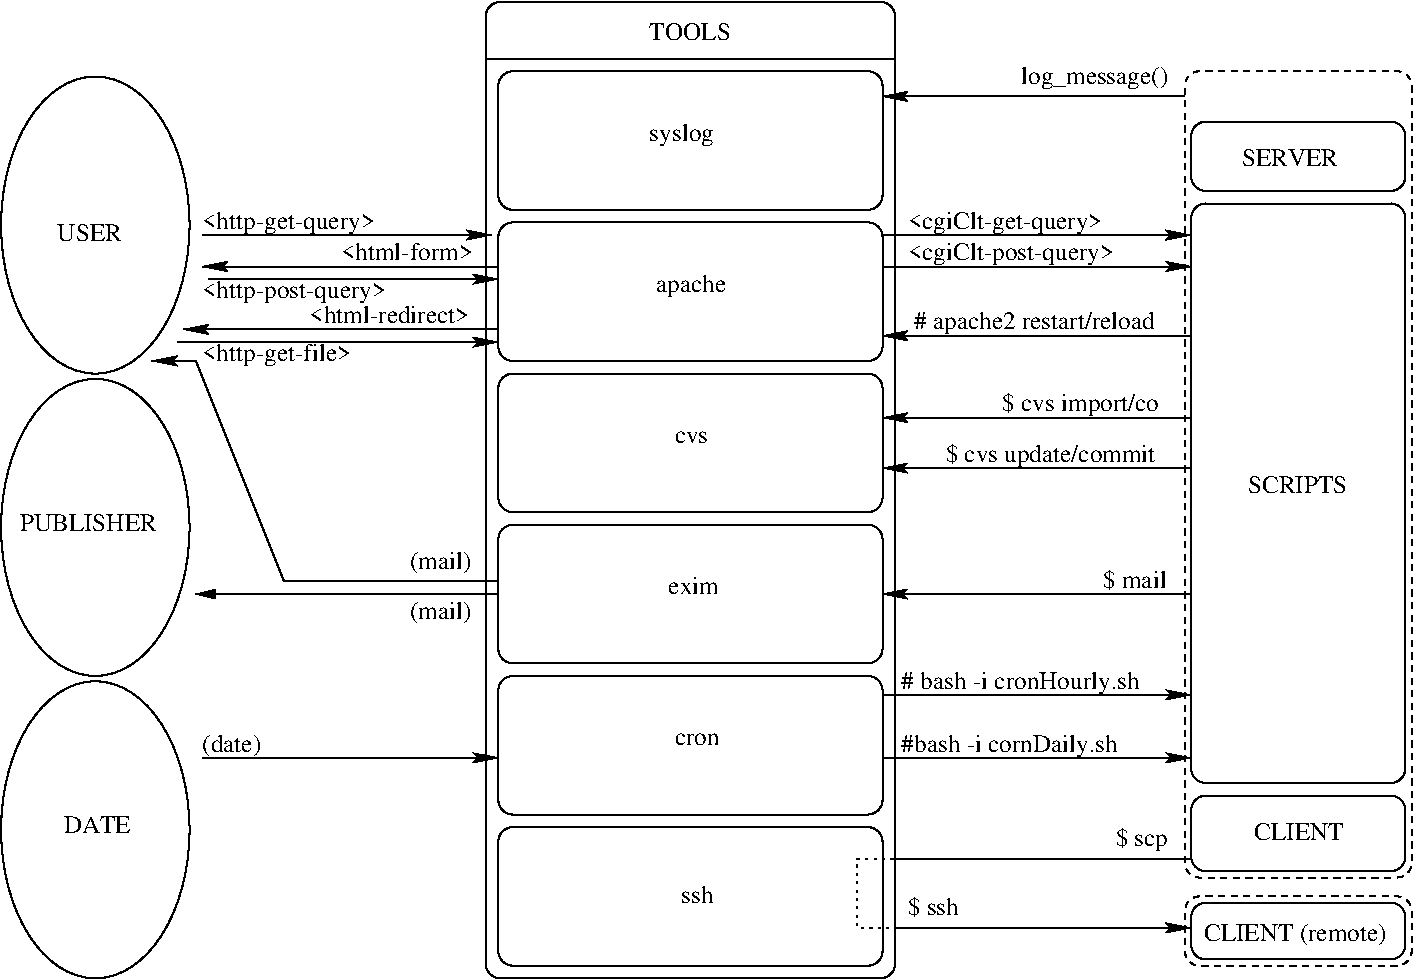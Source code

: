 #FIG 3.2  Produced by xfig version 3.2.5c
Landscape
Center
Metric
A4      
100.00
Single
-2
1200 2
1 2 0 1 0 7 50 -1 -1 0.000 1 0.0000 811 6274 673 1061 138 5213 1485 7335
1 2 0 1 0 7 50 -1 -1 0.000 1 0.0000 811 1954 673 1061 138 893 1485 3015
1 2 0 1 0 7 50 -1 -1 0.000 1 0.0000 811 4114 673 1061 138 3053 1485 5175
2 1 0 1 0 7 50 -1 -1 0.000 0 0 -1 0 0 2
	 3600 765 6525 765
2 4 0 1 0 7 50 -1 -1 0.000 0 0 7 0 0 5
	 6435 1845 6435 855 3690 855 3690 1845 6435 1845
2 4 0 1 0 7 50 -1 -1 0.000 0 0 7 0 0 5
	 6525 7335 6525 360 3600 360 3600 7335 6525 7335
2 1 0 1 0 7 50 -1 -1 0.000 0 0 -1 0 1 2
	2 1 1.00 60.00 120.00
	 3690 2790 1395 2790
2 1 0 1 0 7 50 -1 -1 0.000 0 0 -1 0 1 2
	2 1 1.00 60.00 120.00
	 3645 2025 1575 2025
2 1 0 1 0 7 50 -1 -1 0.000 0 0 -1 1 0 2
	2 1 1.00 60.00 120.00
	 3690 2250 1575 2250
2 1 0 1 0 7 50 -1 -1 0.000 0 0 -1 1 0 2
	2 1 1.00 60.00 120.00
	 3690 2700 1440 2700
2 1 0 1 0 7 50 -1 -1 0.000 0 0 -1 0 1 2
	2 1 1.00 60.00 120.00
	 3690 2340 1620 2340
2 1 0 1 0 7 50 -1 -1 0.000 0 0 -1 0 1 2
	2 1 1.00 60.00 120.00
	 8640 2025 6435 2025
2 1 0 1 0 7 50 -1 -1 0.000 0 0 -1 0 1 2
	2 1 1.00 60.00 120.00
	 8640 2250 6435 2250
2 1 0 1 0 7 50 -1 -1 0.000 0 0 -1 1 0 2
	2 1 1.00 60.00 120.00
	 8640 2745 6435 2745
2 4 0 1 0 7 50 -1 -1 0.000 0 0 7 0 0 5
	 6435 2925 6435 1935 3690 1935 3690 2925 6435 2925
2 4 0 1 0 7 50 -1 -1 0.000 0 0 7 0 0 5
	 6435 4005 6435 3015 3690 3015 3690 4005 6435 4005
2 4 0 1 0 7 50 -1 -1 0.000 0 0 7 0 0 5
	 6435 5085 6435 4095 3690 4095 3690 5085 6435 5085
2 4 0 1 0 7 50 -1 -1 0.000 0 0 7 0 0 5
	 6435 6165 6435 5175 3690 5175 3690 6165 6435 6165
2 1 0 1 0 7 50 -1 -1 0.000 0 0 -1 0 1 2
	2 1 1.00 60.00 120.00
	 3690 5760 1575 5760
2 1 0 1 0 7 50 -1 -1 0.000 0 0 -1 0 1 2
	2 1 1.00 60.00 120.00
	 8640 5310 6435 5310
2 4 0 1 0 7 50 -1 -1 0.000 0 0 7 0 0 5
	 10170 5940 10170 1800 8640 1800 8640 5940 10170 5940
2 1 0 1 0 7 50 -1 -1 0.000 0 0 -1 1 0 2
	2 1 1.00 60.00 120.00
	 8640 3330 6435 3330
2 1 0 1 0 7 50 -1 -1 0.000 0 0 -1 1 0 2
	2 1 1.00 60.00 120.00
	 8640 3690 6435 3690
2 1 0 1 0 7 50 -1 -1 0.000 0 0 -1 1 0 2
	2 1 1.00 60.00 120.00
	 8640 4590 6435 4590
2 1 0 1 0 7 50 -1 -1 0.000 0 0 -1 0 1 2
	1 1 1.00 60.00 120.00
	 1530 4590 3690 4590
2 1 0 1 0 7 50 -1 -1 0.000 0 0 -1 1 0 4
	2 1 1.00 60.00 120.00
	 3690 4500 2160 4500 1530 2925 1215 2925
2 1 0 1 0 7 50 -1 -1 0.000 0 0 -1 1 0 2
	2 1 1.00 60.00 120.00
	 8595 1035 6435 1035
2 4 0 1 0 7 50 -1 -1 0.000 0 0 7 0 0 5
	 10170 1710 10170 1215 8640 1215 8640 1710 10170 1710
2 1 0 1 0 7 50 -1 -1 0.000 0 0 -1 0 1 2
	2 1 1.00 60.00 120.00
	 8640 5760 6435 5760
2 1 0 1 0 7 50 -1 -1 0.000 0 0 -1 0 1 2
	2 1 1.00 60.00 120.00
	 8640 6975 6525 6975
2 4 0 1 0 7 50 -1 -1 0.000 0 0 7 0 0 5
	 10170 6570 10170 6030 8640 6030 8640 6570 10170 6570
2 4 1 1 0 7 50 -1 -1 3.000 0 0 7 0 0 5
	 10215 6615 8595 6615 8595 855 10215 855 10215 6615
2 4 0 1 0 7 50 -1 -1 0.000 0 0 7 0 0 5
	 10170 7200 10170 6795 8640 6795 8640 7200 10170 7200
2 4 0 1 0 7 50 -1 -1 0.000 0 0 7 0 0 5
	 6435 7245 6435 6255 3690 6255 3690 7245 6435 7245
2 1 0 1 0 7 50 -1 -1 0.000 0 0 -1 0 0 2
	 8640 6480 6525 6480
2 1 2 1 0 7 50 -1 -1 3.000 0 0 -1 0 0 4
	 6525 6480 6255 6480 6255 6975 6525 6975
2 4 1 1 0 7 50 -1 -1 3.000 0 0 7 0 0 5
	 10215 7245 8595 7245 8595 6750 10215 6750 10215 7245
4 0 0 50 -1 0 12 0.0000 4 180 525 4770 1350 syslog\001
4 0 0 50 -1 0 12 0.0000 4 135 1020 2565 2205 <html-form>\001
4 0 0 50 -1 0 12 0.0000 4 180 1380 1575 1980 <http-get-query>\001
4 0 0 50 -1 0 12 0.0000 4 135 1260 2340 2655 <html-redirect>\001
4 0 0 50 -1 0 12 0.0000 4 180 1185 1575 2925 <http-get-file>\001
4 0 0 50 -1 0 12 0.0000 4 180 1470 1575 2475 <http-post-query>\001
4 0 0 50 -1 0 12 0.0000 4 180 570 4815 2430 apache\001
4 0 0 50 -1 0 12 0.0000 4 180 1650 6615 2205 <cgiClt-post-query>\001
4 0 0 50 -1 0 12 0.0000 4 180 1560 6615 1980 <cgiClt-get-query>\001
4 0 0 50 -1 0 12 0.0000 4 90 270 4950 3510 cvs\001
4 0 0 50 -1 0 12 0.0000 4 135 405 4905 4590 exim\001
4 0 0 50 -1 0 12 0.0000 4 135 255 4995 6795 ssh\001
4 0 0 50 -1 0 12 0.0000 4 135 1050 270 4140 PUBLISHER\001
4 0 0 50 -1 0 12 0.0000 4 135 495 540 2070 USER\001
4 0 0 50 -1 0 12 0.0000 4 135 510 585 6300 DATE\001
4 0 0 50 -1 0 12 0.0000 4 135 615 4770 630 TOOLS\001
4 0 0 50 -1 0 12 0.0000 4 90 360 4950 5670 cron\001
4 0 0 50 -1 0 12 0.0000 4 180 1890 6570 5265 # bash -i cronHourly.sh\001
4 0 0 50 -1 0 12 0.0000 4 180 1725 6570 5715 #bash -i cornDaily.sh\001
4 0 0 50 -1 0 12 0.0000 4 165 510 8010 4545 $ mail\001
4 0 0 50 -1 0 12 0.0000 4 195 1260 7290 3285 $ cvs import/co\001
4 0 0 50 -1 0 12 0.0000 4 180 1935 6660 2700 # apache2 restart/reload\001
4 0 0 50 -1 0 12 0.0000 4 195 1695 6885 3645 $ cvs update/commit\001
4 0 0 50 -1 0 12 0.0000 4 165 480 3060 4410 (mail)\001
4 0 0 50 -1 0 12 0.0000 4 165 480 3060 4770 (mail)\001
4 0 0 50 -1 0 12 0.0000 4 165 465 1575 5715 (date)\001
4 0 0 50 -1 0 12 0.0000 4 180 1170 7425 945 log_message()\001
4 0 0 50 -1 0 12 0.0000 4 135 765 9045 3870 SCRIPTS\001
4 0 0 50 -1 0 12 0.0000 4 135 750 9000 1530 SERVER\001
4 0 0 50 -1 0 12 0.0000 4 135 690 9090 6345 CLIENT\001
4 0 0 50 -1 0 12 0.0000 4 165 1410 8730 7065 CLIENT (remote)\001
4 0 0 50 -1 0 12 0.0000 4 195 420 8100 6390 $ scp\001
4 0 0 50 -1 0 12 0.0000 4 165 405 6615 6885 $ ssh\001
